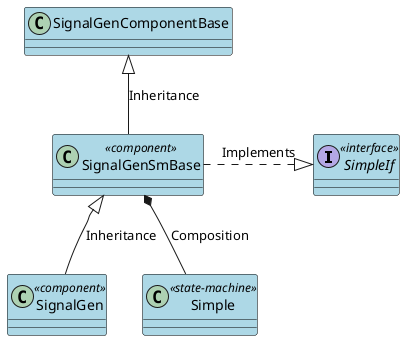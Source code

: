 @startuml ClassDiagram
'skinparam Style strictuml

' Set global class color
skinparam class {
    BackgroundColor LightBlue
    BorderColor Black
}

interface SimpleIf <<interface>> {

}

class SignalGenSmBase <<component>> {

}

class SignalGen <<component>> {

}

class Simple <<state-machine>> {

}


class SignalGenComponentBase {

}

SignalGenSmBase <|-- SignalGen : Inheritance
SignalGenComponentBase <|-- SignalGenSmBase : Inheritance
SignalGenSmBase .right.|> SimpleIf : Implements
SignalGenSmBase *-- Simple : Composition

@enduml